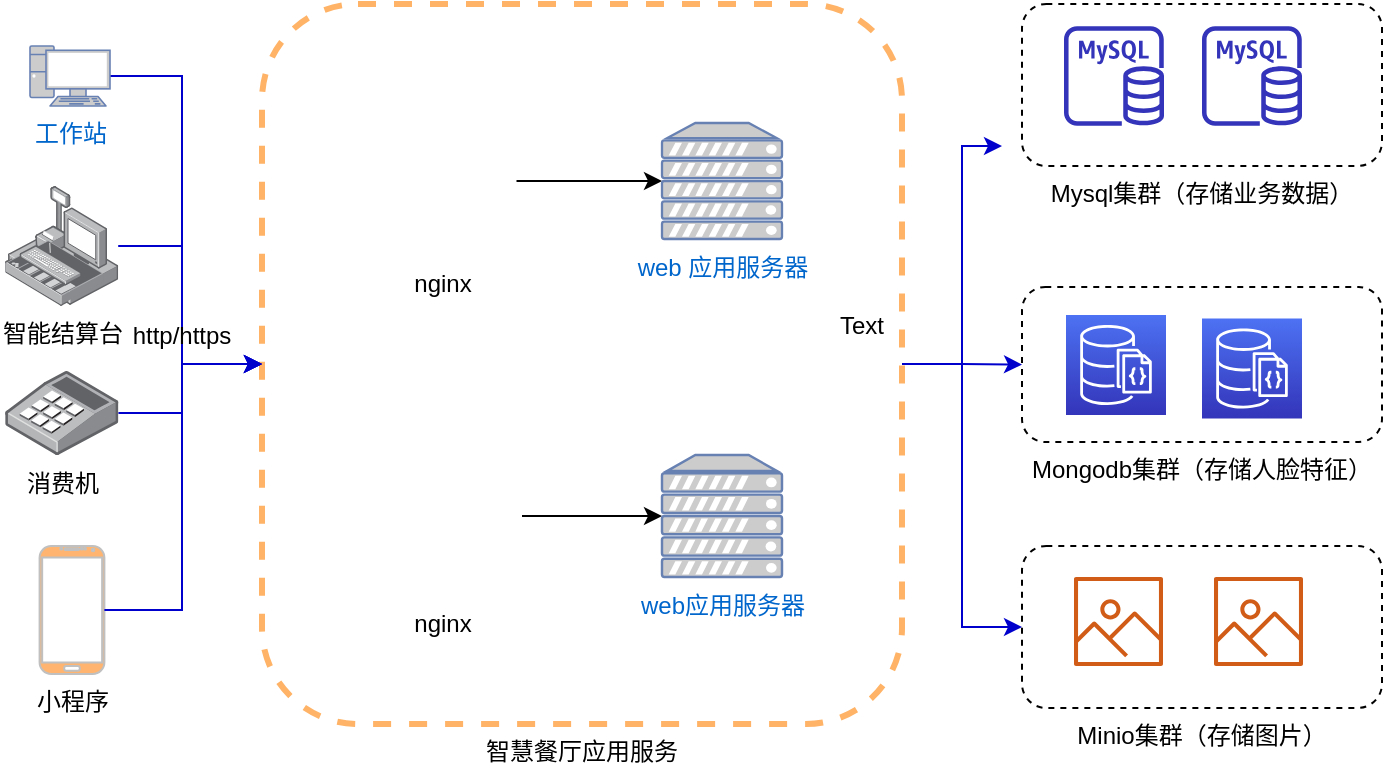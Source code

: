 <mxfile version="14.9.3" type="github">
  <diagram id="_2wtWLizdt5FLl7UWOuG" name="Page-1">
    <mxGraphModel dx="1022" dy="468" grid="1" gridSize="10" guides="1" tooltips="1" connect="1" arrows="1" fold="1" page="1" pageScale="1" pageWidth="1169" pageHeight="827" math="0" shadow="0">
      <root>
        <mxCell id="0" />
        <mxCell id="1" parent="0" />
        <mxCell id="Rzl8FJI0BWgjn5kntQyp-26" style="edgeStyle=orthogonalEdgeStyle;rounded=0;orthogonalLoop=1;jettySize=auto;html=1;strokeColor=#0000CC;" edge="1" parent="1" source="Rzl8FJI0BWgjn5kntQyp-24">
          <mxGeometry relative="1" as="geometry">
            <mxPoint x="530" y="90" as="targetPoint" />
            <Array as="points">
              <mxPoint x="510" y="199" />
              <mxPoint x="510" y="90" />
            </Array>
          </mxGeometry>
        </mxCell>
        <mxCell id="Rzl8FJI0BWgjn5kntQyp-27" style="edgeStyle=orthogonalEdgeStyle;rounded=0;orthogonalLoop=1;jettySize=auto;html=1;entryX=0;entryY=0.5;entryDx=0;entryDy=0;strokeColor=#0000CC;" edge="1" parent="1" source="Rzl8FJI0BWgjn5kntQyp-24" target="Rzl8FJI0BWgjn5kntQyp-19">
          <mxGeometry relative="1" as="geometry" />
        </mxCell>
        <mxCell id="Rzl8FJI0BWgjn5kntQyp-43" style="edgeStyle=orthogonalEdgeStyle;rounded=0;orthogonalLoop=1;jettySize=auto;html=1;entryX=0;entryY=0.5;entryDx=0;entryDy=0;strokeColor=#0000CC;" edge="1" parent="1" source="Rzl8FJI0BWgjn5kntQyp-24" target="Rzl8FJI0BWgjn5kntQyp-40">
          <mxGeometry relative="1" as="geometry" />
        </mxCell>
        <mxCell id="Rzl8FJI0BWgjn5kntQyp-24" value="智慧餐厅应用服务" style="rounded=1;whiteSpace=wrap;html=1;dashed=1;gradientColor=none;labelPosition=center;verticalLabelPosition=bottom;align=center;verticalAlign=top;strokeWidth=3;strokeColor=#FFB366;" vertex="1" parent="1">
          <mxGeometry x="160" y="19" width="320" height="360" as="geometry" />
        </mxCell>
        <mxCell id="Rzl8FJI0BWgjn5kntQyp-19" value="Mongodb集群（存储人脸特征）" style="rounded=1;whiteSpace=wrap;html=1;dashed=1;labelPosition=center;verticalLabelPosition=bottom;align=center;verticalAlign=top;" vertex="1" parent="1">
          <mxGeometry x="540" y="160.5" width="180" height="77.5" as="geometry" />
        </mxCell>
        <mxCell id="Rzl8FJI0BWgjn5kntQyp-20" value="Mysql集群（存储业务数据）" style="rounded=1;whiteSpace=wrap;html=1;dashed=1;labelPosition=center;verticalLabelPosition=bottom;align=center;verticalAlign=top;" vertex="1" parent="1">
          <mxGeometry x="540" y="19" width="180" height="81" as="geometry" />
        </mxCell>
        <mxCell id="Rzl8FJI0BWgjn5kntQyp-36" value="" style="edgeStyle=orthogonalEdgeStyle;rounded=0;orthogonalLoop=1;jettySize=auto;html=1;strokeColor=#0000CC;" edge="1" parent="1" source="Rzl8FJI0BWgjn5kntQyp-2" target="Rzl8FJI0BWgjn5kntQyp-24">
          <mxGeometry relative="1" as="geometry">
            <Array as="points">
              <mxPoint x="120" y="55" />
              <mxPoint x="120" y="199" />
            </Array>
          </mxGeometry>
        </mxCell>
        <mxCell id="Rzl8FJI0BWgjn5kntQyp-2" value="工作站" style="fontColor=#0066CC;verticalAlign=top;verticalLabelPosition=bottom;labelPosition=center;align=center;html=1;outlineConnect=0;fillColor=#CCCCCC;strokeColor=#6881B3;gradientColor=none;gradientDirection=north;strokeWidth=2;shape=mxgraph.networks.pc;" vertex="1" parent="1">
          <mxGeometry x="44" y="40" width="40" height="30" as="geometry" />
        </mxCell>
        <mxCell id="Rzl8FJI0BWgjn5kntQyp-10" value="" style="points=[[0,0,0],[0.25,0,0],[0.5,0,0],[0.75,0,0],[1,0,0],[0,1,0],[0.25,1,0],[0.5,1,0],[0.75,1,0],[1,1,0],[0,0.25,0],[0,0.5,0],[0,0.75,0],[1,0.25,0],[1,0.5,0],[1,0.75,0]];outlineConnect=0;fontColor=#232F3E;gradientColor=#4D72F3;gradientDirection=north;fillColor=#3334B9;strokeColor=#ffffff;dashed=0;verticalLabelPosition=bottom;verticalAlign=top;align=center;html=1;fontSize=12;fontStyle=0;aspect=fixed;shape=mxgraph.aws4.resourceIcon;resIcon=mxgraph.aws4.documentdb_with_mongodb_compatibility;" vertex="1" parent="1">
          <mxGeometry x="562" y="174.5" width="50" height="50" as="geometry" />
        </mxCell>
        <mxCell id="Rzl8FJI0BWgjn5kntQyp-12" value="" style="outlineConnect=0;fontColor=#232F3E;gradientColor=none;fillColor=#3334B9;strokeColor=none;dashed=0;verticalLabelPosition=bottom;verticalAlign=top;align=center;html=1;fontSize=12;fontStyle=0;aspect=fixed;pointerEvents=1;shape=mxgraph.aws4.rds_mysql_instance;" vertex="1" parent="1">
          <mxGeometry x="561" y="30" width="50" height="50" as="geometry" />
        </mxCell>
        <mxCell id="Rzl8FJI0BWgjn5kntQyp-13" value="" style="outlineConnect=0;fontColor=#232F3E;gradientColor=none;fillColor=#3334B9;strokeColor=none;dashed=0;verticalLabelPosition=bottom;verticalAlign=top;align=center;html=1;fontSize=12;fontStyle=0;aspect=fixed;pointerEvents=1;shape=mxgraph.aws4.rds_mysql_instance;" vertex="1" parent="1">
          <mxGeometry x="630" y="30" width="50" height="50" as="geometry" />
        </mxCell>
        <mxCell id="Rzl8FJI0BWgjn5kntQyp-14" value="" style="points=[[0,0,0],[0.25,0,0],[0.5,0,0],[0.75,0,0],[1,0,0],[0,1,0],[0.25,1,0],[0.5,1,0],[0.75,1,0],[1,1,0],[0,0.25,0],[0,0.5,0],[0,0.75,0],[1,0.25,0],[1,0.5,0],[1,0.75,0]];outlineConnect=0;fontColor=#232F3E;gradientColor=#4D72F3;gradientDirection=north;fillColor=#3334B9;strokeColor=#ffffff;dashed=0;verticalLabelPosition=bottom;verticalAlign=top;align=center;html=1;fontSize=12;fontStyle=0;aspect=fixed;shape=mxgraph.aws4.resourceIcon;resIcon=mxgraph.aws4.documentdb_with_mongodb_compatibility;" vertex="1" parent="1">
          <mxGeometry x="630" y="176.25" width="50" height="50" as="geometry" />
        </mxCell>
        <mxCell id="Rzl8FJI0BWgjn5kntQyp-22" value="" style="edgeStyle=orthogonalEdgeStyle;rounded=0;orthogonalLoop=1;jettySize=auto;html=1;" edge="1" parent="1" source="Rzl8FJI0BWgjn5kntQyp-15" target="Rzl8FJI0BWgjn5kntQyp-18">
          <mxGeometry relative="1" as="geometry" />
        </mxCell>
        <mxCell id="Rzl8FJI0BWgjn5kntQyp-15" value="nginx" style="shape=image;html=1;verticalAlign=top;verticalLabelPosition=bottom;labelBackgroundColor=#ffffff;imageAspect=0;aspect=fixed;image=https://cdn4.iconfinder.com/data/icons/logos-brands-5/24/nginx-128.png" vertex="1" parent="1">
          <mxGeometry x="212.25" y="70" width="75" height="75" as="geometry" />
        </mxCell>
        <mxCell id="Rzl8FJI0BWgjn5kntQyp-23" value="" style="edgeStyle=orthogonalEdgeStyle;rounded=0;orthogonalLoop=1;jettySize=auto;html=1;" edge="1" parent="1" source="Rzl8FJI0BWgjn5kntQyp-16" target="Rzl8FJI0BWgjn5kntQyp-17">
          <mxGeometry relative="1" as="geometry" />
        </mxCell>
        <mxCell id="Rzl8FJI0BWgjn5kntQyp-16" value="nginx" style="shape=image;html=1;verticalAlign=top;verticalLabelPosition=bottom;labelBackgroundColor=#ffffff;imageAspect=0;aspect=fixed;image=https://cdn4.iconfinder.com/data/icons/logos-brands-5/24/nginx-128.png" vertex="1" parent="1">
          <mxGeometry x="209.5" y="234.75" width="80.5" height="80.5" as="geometry" />
        </mxCell>
        <mxCell id="Rzl8FJI0BWgjn5kntQyp-17" value="web应用服务器" style="fontColor=#0066CC;verticalAlign=top;verticalLabelPosition=bottom;labelPosition=center;align=center;html=1;outlineConnect=0;fillColor=#CCCCCC;strokeColor=#6881B3;gradientColor=none;gradientDirection=north;strokeWidth=2;shape=mxgraph.networks.server;" vertex="1" parent="1">
          <mxGeometry x="360" y="244.5" width="60" height="61" as="geometry" />
        </mxCell>
        <mxCell id="Rzl8FJI0BWgjn5kntQyp-18" value="web&amp;nbsp;应用服务器" style="fontColor=#0066CC;verticalAlign=top;verticalLabelPosition=bottom;labelPosition=center;align=center;html=1;outlineConnect=0;fillColor=#CCCCCC;strokeColor=#6881B3;gradientColor=none;gradientDirection=north;strokeWidth=2;shape=mxgraph.networks.server;" vertex="1" parent="1">
          <mxGeometry x="360" y="78.5" width="60" height="58" as="geometry" />
        </mxCell>
        <mxCell id="Rzl8FJI0BWgjn5kntQyp-37" value="" style="edgeStyle=orthogonalEdgeStyle;rounded=0;orthogonalLoop=1;jettySize=auto;html=1;strokeColor=#0000CC;startArrow=none;" edge="1" parent="1" source="Rzl8FJI0BWgjn5kntQyp-45" target="Rzl8FJI0BWgjn5kntQyp-24">
          <mxGeometry relative="1" as="geometry">
            <Array as="points">
              <mxPoint x="120" y="140" />
              <mxPoint x="120" y="199" />
            </Array>
          </mxGeometry>
        </mxCell>
        <mxCell id="Rzl8FJI0BWgjn5kntQyp-28" value="智能结算台" style="points=[];aspect=fixed;html=1;align=center;shadow=0;dashed=0;image;image=img/lib/allied_telesis/security/POS.svg;strokeColor=#FFB366;strokeWidth=3;fillColor=#FFB570;gradientColor=none;" vertex="1" parent="1">
          <mxGeometry x="31.59" y="110" width="56.51" height="60" as="geometry" />
        </mxCell>
        <mxCell id="Rzl8FJI0BWgjn5kntQyp-38" value="" style="edgeStyle=orthogonalEdgeStyle;rounded=0;orthogonalLoop=1;jettySize=auto;html=1;strokeColor=#0000CC;" edge="1" parent="1" source="Rzl8FJI0BWgjn5kntQyp-29" target="Rzl8FJI0BWgjn5kntQyp-24">
          <mxGeometry relative="1" as="geometry">
            <Array as="points">
              <mxPoint x="120" y="224" />
              <mxPoint x="120" y="199" />
            </Array>
          </mxGeometry>
        </mxCell>
        <mxCell id="Rzl8FJI0BWgjn5kntQyp-29" value="消费机" style="points=[];aspect=fixed;html=1;align=center;shadow=0;dashed=0;image;image=img/lib/allied_telesis/computer_and_terminals/POS_keypad.svg;strokeColor=#FFB366;strokeWidth=3;fillColor=#FFB570;gradientColor=none;" vertex="1" parent="1">
          <mxGeometry x="31.59" y="202.5" width="56.61" height="42" as="geometry" />
        </mxCell>
        <mxCell id="Rzl8FJI0BWgjn5kntQyp-39" value="" style="edgeStyle=orthogonalEdgeStyle;rounded=0;orthogonalLoop=1;jettySize=auto;html=1;strokeColor=#0000CC;startArrow=none;" edge="1" parent="1" source="Rzl8FJI0BWgjn5kntQyp-45" target="Rzl8FJI0BWgjn5kntQyp-24">
          <mxGeometry relative="1" as="geometry">
            <Array as="points">
              <mxPoint x="120" y="199" />
            </Array>
          </mxGeometry>
        </mxCell>
        <mxCell id="Rzl8FJI0BWgjn5kntQyp-33" value="小程序" style="verticalLabelPosition=bottom;verticalAlign=top;html=1;shadow=0;dashed=0;strokeWidth=1;shape=mxgraph.android.phone2;strokeColor=#c0c0c0;fillColor=#FFB570;gradientColor=none;" vertex="1" parent="1">
          <mxGeometry x="48.79" y="290" width="32.41" height="64" as="geometry" />
        </mxCell>
        <mxCell id="Rzl8FJI0BWgjn5kntQyp-40" value="Minio集群（存储图片）" style="rounded=1;whiteSpace=wrap;html=1;dashed=1;labelPosition=center;verticalLabelPosition=bottom;align=center;verticalAlign=top;" vertex="1" parent="1">
          <mxGeometry x="540" y="290" width="180" height="81" as="geometry" />
        </mxCell>
        <mxCell id="Rzl8FJI0BWgjn5kntQyp-41" value="" style="outlineConnect=0;fontColor=#232F3E;gradientColor=none;fillColor=#D05C17;strokeColor=none;dashed=0;verticalLabelPosition=bottom;verticalAlign=top;align=center;html=1;fontSize=12;fontStyle=0;aspect=fixed;pointerEvents=1;shape=mxgraph.aws4.container_registry_image;" vertex="1" parent="1">
          <mxGeometry x="566" y="305.5" width="44.5" height="44.5" as="geometry" />
        </mxCell>
        <mxCell id="Rzl8FJI0BWgjn5kntQyp-42" value="" style="outlineConnect=0;fontColor=#232F3E;gradientColor=none;fillColor=#D05C17;strokeColor=none;dashed=0;verticalLabelPosition=bottom;verticalAlign=top;align=center;html=1;fontSize=12;fontStyle=0;aspect=fixed;pointerEvents=1;shape=mxgraph.aws4.container_registry_image;" vertex="1" parent="1">
          <mxGeometry x="636" y="305.5" width="44.5" height="44.5" as="geometry" />
        </mxCell>
        <mxCell id="Rzl8FJI0BWgjn5kntQyp-44" value="Text" style="text;html=1;strokeColor=none;fillColor=none;align=center;verticalAlign=middle;whiteSpace=wrap;rounded=0;dashed=1;" vertex="1" parent="1">
          <mxGeometry x="440" y="170" width="40" height="20" as="geometry" />
        </mxCell>
        <mxCell id="Rzl8FJI0BWgjn5kntQyp-46" value="" style="edgeStyle=orthogonalEdgeStyle;rounded=0;orthogonalLoop=1;jettySize=auto;html=1;strokeColor=#0000CC;endArrow=none;" edge="1" parent="1" source="Rzl8FJI0BWgjn5kntQyp-33" target="Rzl8FJI0BWgjn5kntQyp-45">
          <mxGeometry relative="1" as="geometry">
            <mxPoint x="81.2" y="322" as="sourcePoint" />
            <mxPoint x="160" y="199" as="targetPoint" />
            <Array as="points">
              <mxPoint x="120" y="322" />
            </Array>
          </mxGeometry>
        </mxCell>
        <mxCell id="Rzl8FJI0BWgjn5kntQyp-47" value="" style="edgeStyle=orthogonalEdgeStyle;rounded=0;orthogonalLoop=1;jettySize=auto;html=1;strokeColor=#0000CC;endArrow=none;" edge="1" parent="1" source="Rzl8FJI0BWgjn5kntQyp-28" target="Rzl8FJI0BWgjn5kntQyp-45">
          <mxGeometry relative="1" as="geometry">
            <mxPoint x="88.1" y="140" as="sourcePoint" />
            <mxPoint x="160" y="199" as="targetPoint" />
            <Array as="points" />
          </mxGeometry>
        </mxCell>
        <mxCell id="Rzl8FJI0BWgjn5kntQyp-45" value="http/https" style="text;html=1;strokeColor=none;fillColor=none;align=center;verticalAlign=middle;whiteSpace=wrap;rounded=0;dashed=1;" vertex="1" parent="1">
          <mxGeometry x="100" y="174.5" width="40" height="20" as="geometry" />
        </mxCell>
      </root>
    </mxGraphModel>
  </diagram>
</mxfile>

